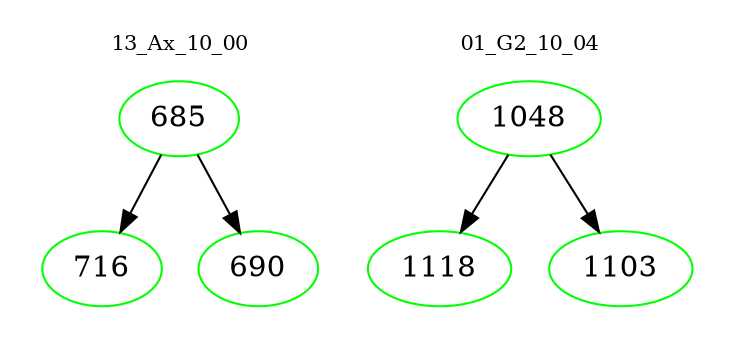 digraph{
subgraph cluster_0 {
color = white
label = "13_Ax_10_00";
fontsize=10;
T0_685 [label="685", color="green"]
T0_685 -> T0_716 [color="black"]
T0_716 [label="716", color="green"]
T0_685 -> T0_690 [color="black"]
T0_690 [label="690", color="green"]
}
subgraph cluster_1 {
color = white
label = "01_G2_10_04";
fontsize=10;
T1_1048 [label="1048", color="green"]
T1_1048 -> T1_1118 [color="black"]
T1_1118 [label="1118", color="green"]
T1_1048 -> T1_1103 [color="black"]
T1_1103 [label="1103", color="green"]
}
}
